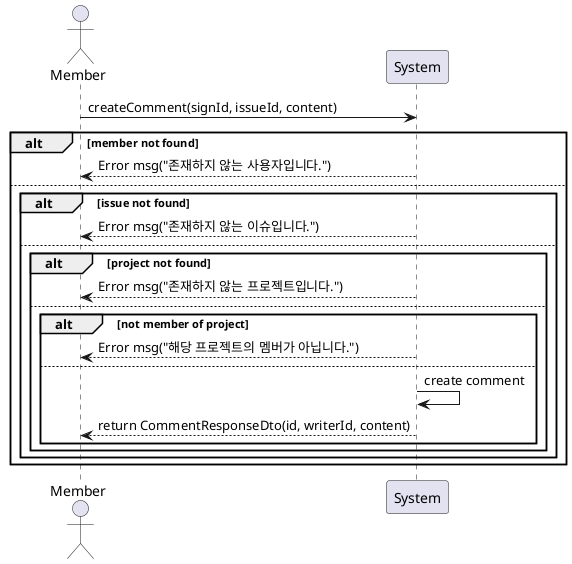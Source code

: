 @startuml
actor Member
participant System

Member -> System: createComment(signId, issueId, content)
alt member not found
    System --> Member: Error msg("존재하지 않는 사용자입니다.")
else
    alt issue not found
        System --> Member: Error msg("존재하지 않는 이슈입니다.")
    else
        alt project not found
            System --> Member: Error msg("존재하지 않는 프로젝트입니다.")
        else
            alt not member of project
                System --> Member: Error msg("해당 프로젝트의 멤버가 아닙니다.")
            else
                System -> System: create comment
                System --> Member: return CommentResponseDto(id, writerId, content)
            end
        end
    end
end
@enduml
